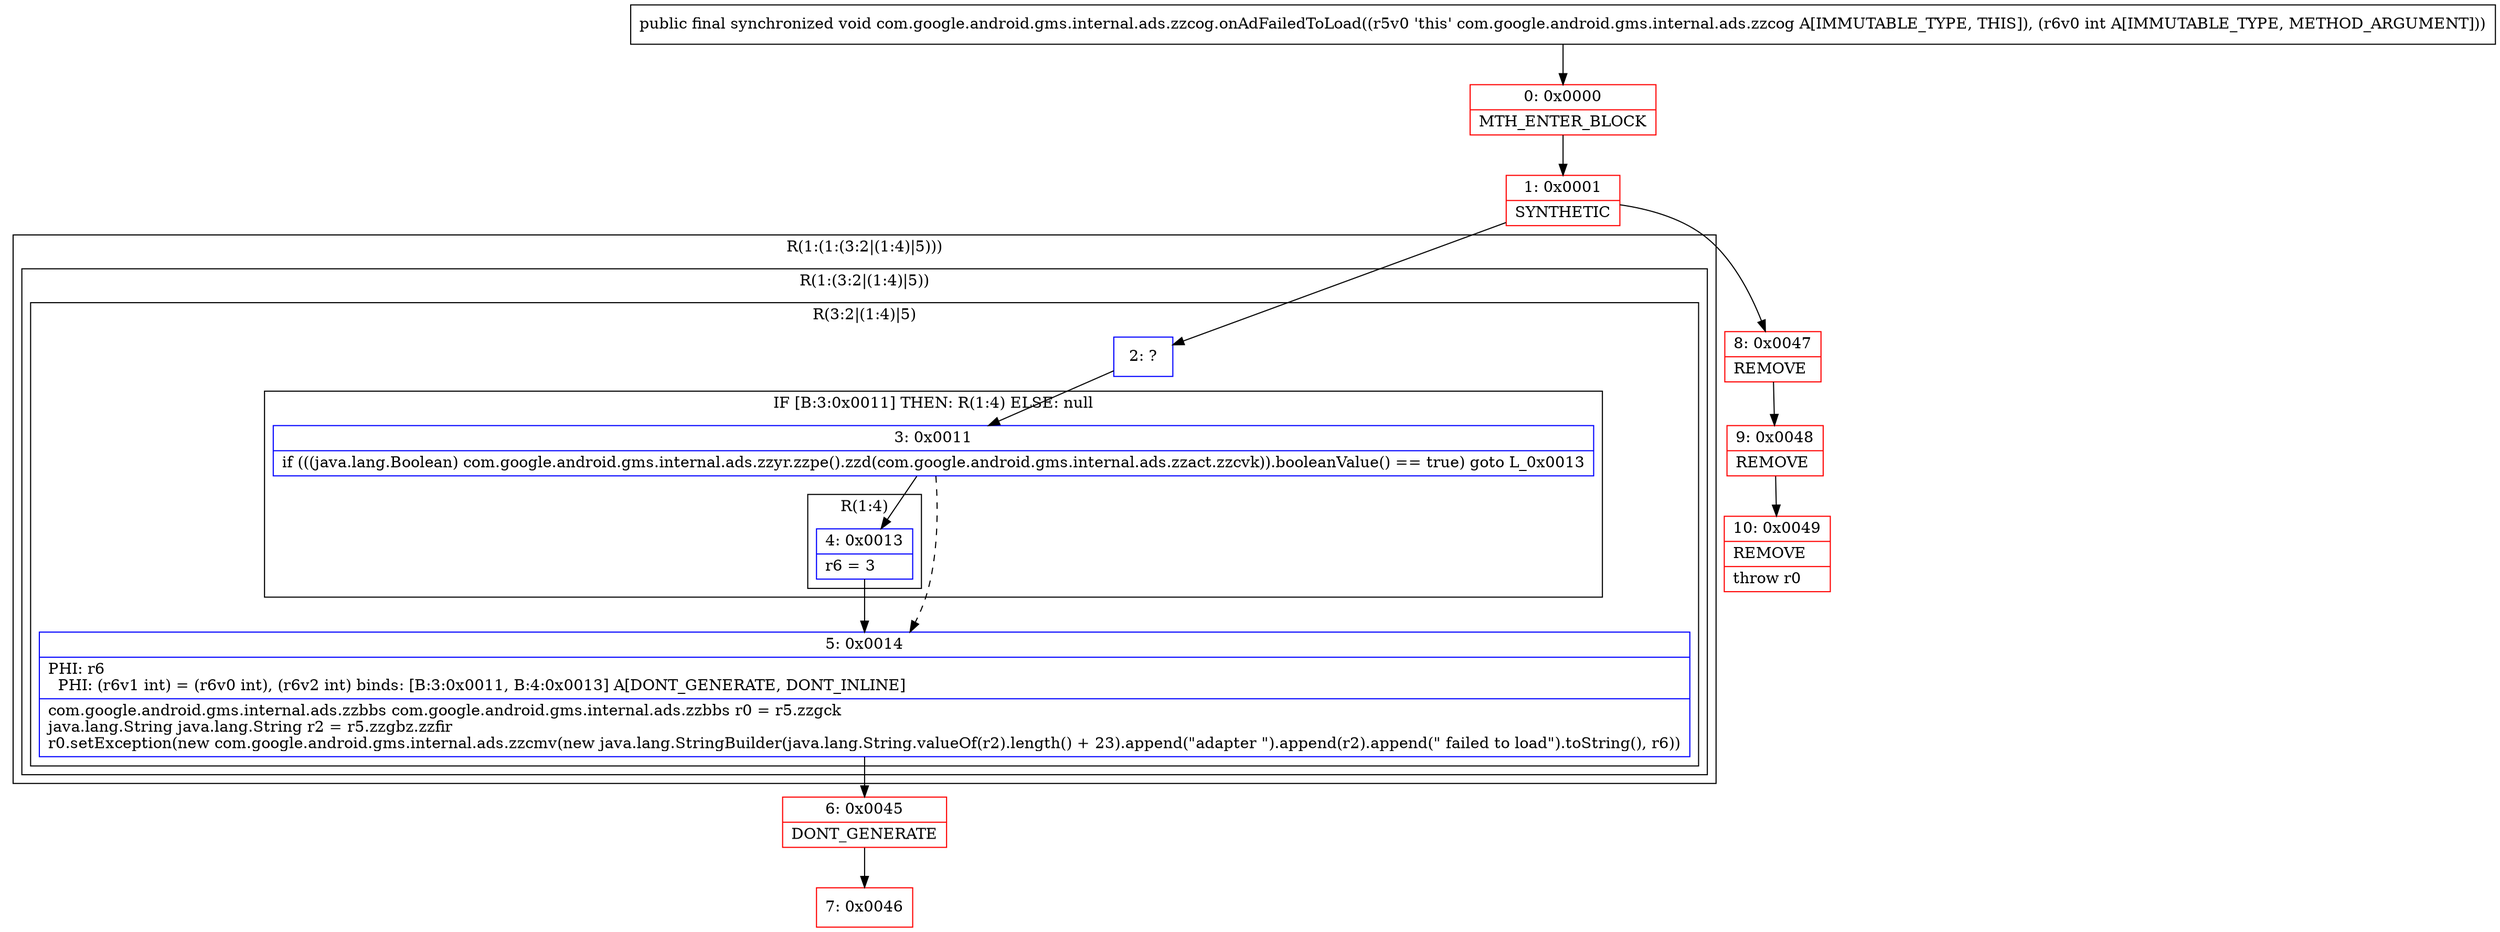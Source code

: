 digraph "CFG forcom.google.android.gms.internal.ads.zzcog.onAdFailedToLoad(I)V" {
subgraph cluster_Region_2018849230 {
label = "R(1:(1:(3:2|(1:4)|5)))";
node [shape=record,color=blue];
subgraph cluster_Region_1668057108 {
label = "R(1:(3:2|(1:4)|5))";
node [shape=record,color=blue];
subgraph cluster_Region_973354180 {
label = "R(3:2|(1:4)|5)";
node [shape=record,color=blue];
Node_2 [shape=record,label="{2\:\ ?}"];
subgraph cluster_IfRegion_5512986 {
label = "IF [B:3:0x0011] THEN: R(1:4) ELSE: null";
node [shape=record,color=blue];
Node_3 [shape=record,label="{3\:\ 0x0011|if (((java.lang.Boolean) com.google.android.gms.internal.ads.zzyr.zzpe().zzd(com.google.android.gms.internal.ads.zzact.zzcvk)).booleanValue() == true) goto L_0x0013\l}"];
subgraph cluster_Region_495801345 {
label = "R(1:4)";
node [shape=record,color=blue];
Node_4 [shape=record,label="{4\:\ 0x0013|r6 = 3\l}"];
}
}
Node_5 [shape=record,label="{5\:\ 0x0014|PHI: r6 \l  PHI: (r6v1 int) = (r6v0 int), (r6v2 int) binds: [B:3:0x0011, B:4:0x0013] A[DONT_GENERATE, DONT_INLINE]\l|com.google.android.gms.internal.ads.zzbbs com.google.android.gms.internal.ads.zzbbs r0 = r5.zzgck\ljava.lang.String java.lang.String r2 = r5.zzgbz.zzfir\lr0.setException(new com.google.android.gms.internal.ads.zzcmv(new java.lang.StringBuilder(java.lang.String.valueOf(r2).length() + 23).append(\"adapter \").append(r2).append(\" failed to load\").toString(), r6))\l}"];
}
}
}
Node_0 [shape=record,color=red,label="{0\:\ 0x0000|MTH_ENTER_BLOCK\l}"];
Node_1 [shape=record,color=red,label="{1\:\ 0x0001|SYNTHETIC\l}"];
Node_6 [shape=record,color=red,label="{6\:\ 0x0045|DONT_GENERATE\l}"];
Node_7 [shape=record,color=red,label="{7\:\ 0x0046}"];
Node_8 [shape=record,color=red,label="{8\:\ 0x0047|REMOVE\l}"];
Node_9 [shape=record,color=red,label="{9\:\ 0x0048|REMOVE\l}"];
Node_10 [shape=record,color=red,label="{10\:\ 0x0049|REMOVE\l|throw r0\l}"];
MethodNode[shape=record,label="{public final synchronized void com.google.android.gms.internal.ads.zzcog.onAdFailedToLoad((r5v0 'this' com.google.android.gms.internal.ads.zzcog A[IMMUTABLE_TYPE, THIS]), (r6v0 int A[IMMUTABLE_TYPE, METHOD_ARGUMENT])) }"];
MethodNode -> Node_0;
Node_2 -> Node_3;
Node_3 -> Node_4;
Node_3 -> Node_5[style=dashed];
Node_4 -> Node_5;
Node_5 -> Node_6;
Node_0 -> Node_1;
Node_1 -> Node_2;
Node_1 -> Node_8;
Node_6 -> Node_7;
Node_8 -> Node_9;
Node_9 -> Node_10;
}

